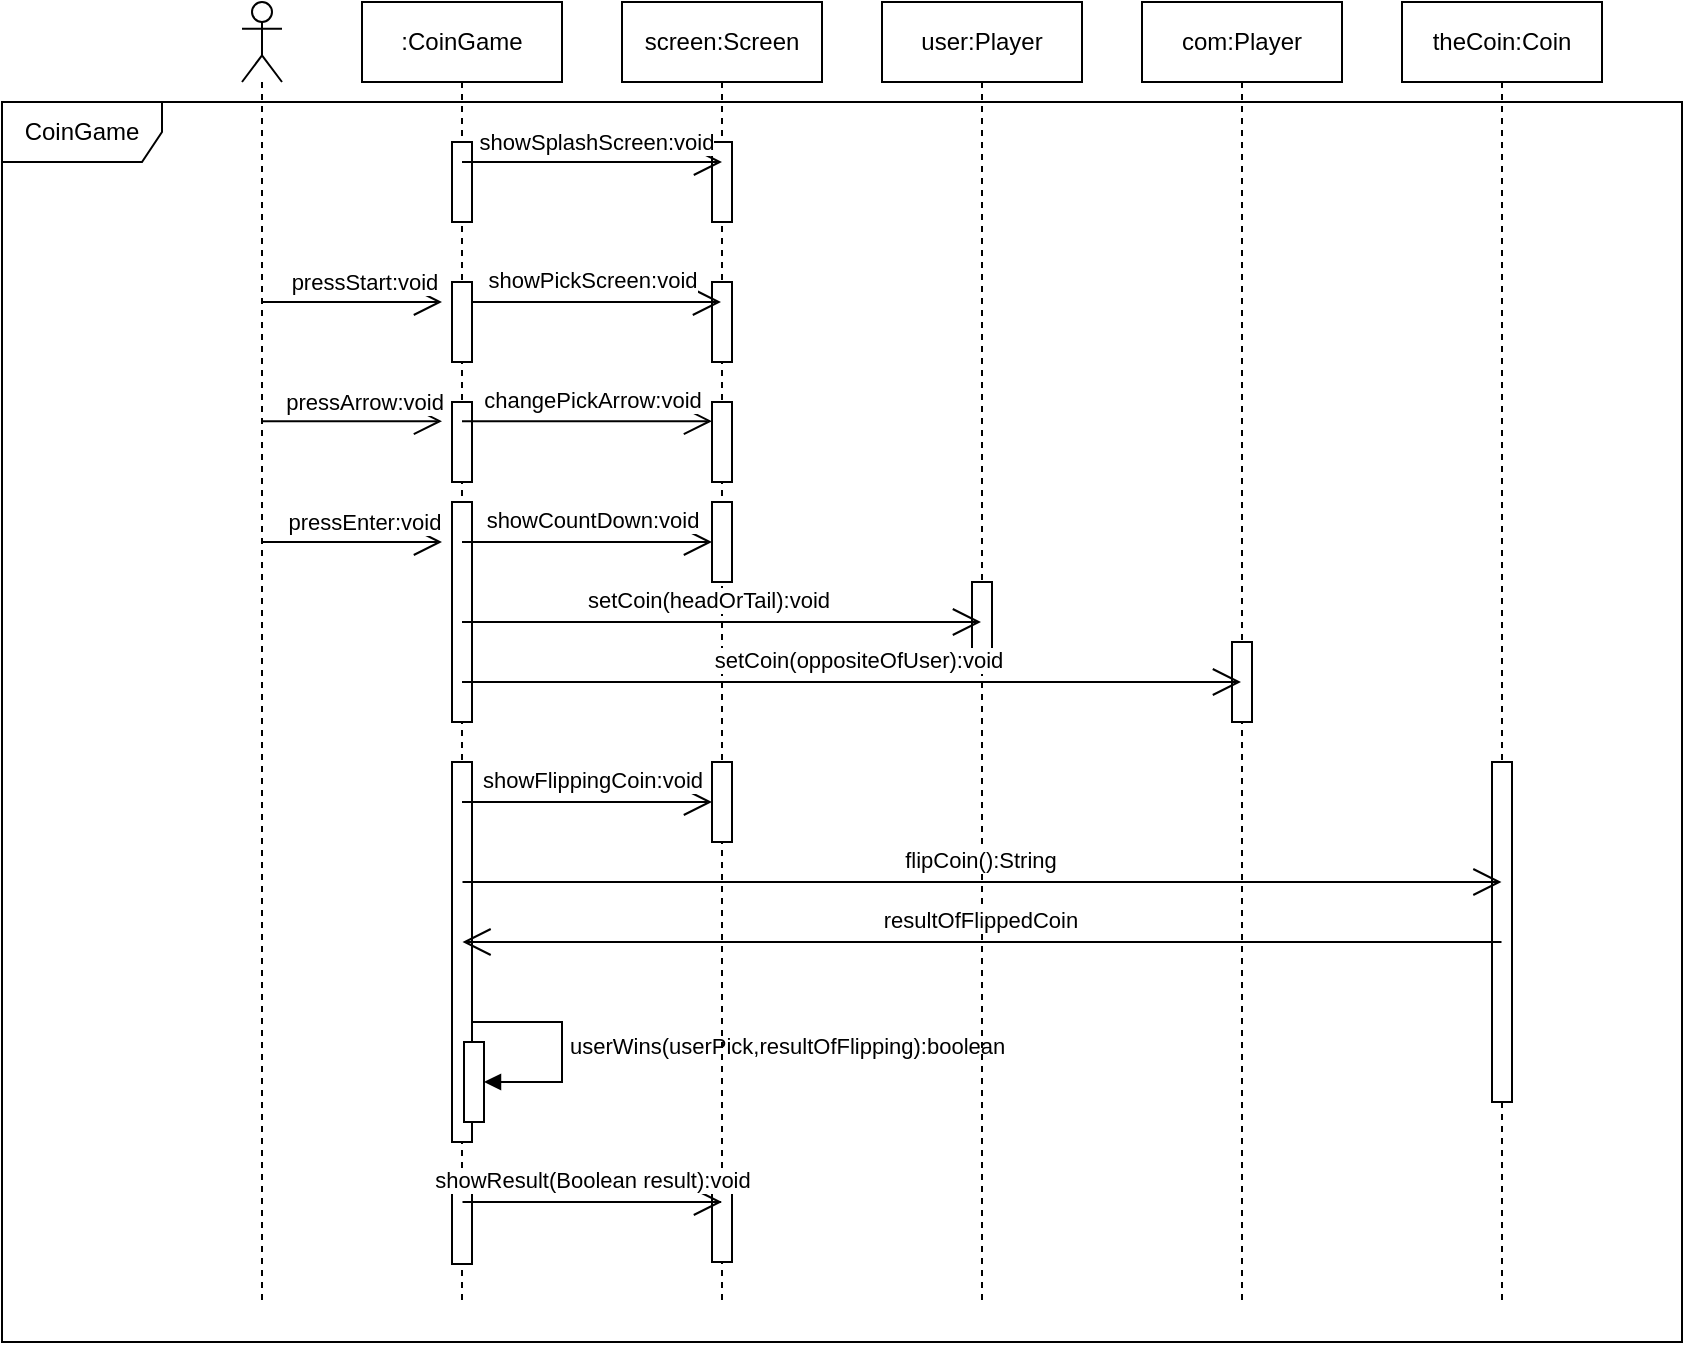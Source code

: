 <mxfile version="21.2.6" type="device">
  <diagram name="Page-1" id="M5K0BXyh6dM63ijvcR3z">
    <mxGraphModel dx="958" dy="483" grid="1" gridSize="10" guides="1" tooltips="1" connect="1" arrows="1" fold="1" page="1" pageScale="1" pageWidth="850" pageHeight="1100" math="0" shadow="0">
      <root>
        <mxCell id="0" />
        <mxCell id="1" parent="0" />
        <mxCell id="KG-Lx-F5AGC2H34Jl8Lw-1" value="CoinGame" style="shape=umlFrame;whiteSpace=wrap;html=1;pointerEvents=0;width=80;height=30;" vertex="1" parent="1">
          <mxGeometry y="80" width="840" height="620" as="geometry" />
        </mxCell>
        <mxCell id="KG-Lx-F5AGC2H34Jl8Lw-6" value=":CoinGame" style="shape=umlLifeline;perimeter=lifelinePerimeter;whiteSpace=wrap;html=1;container=1;dropTarget=0;collapsible=0;recursiveResize=0;outlineConnect=0;portConstraint=eastwest;newEdgeStyle={&quot;edgeStyle&quot;:&quot;elbowEdgeStyle&quot;,&quot;elbow&quot;:&quot;vertical&quot;,&quot;curved&quot;:0,&quot;rounded&quot;:0};" vertex="1" parent="1">
          <mxGeometry x="180" y="30" width="100" height="650" as="geometry" />
        </mxCell>
        <mxCell id="KG-Lx-F5AGC2H34Jl8Lw-17" value="" style="html=1;points=[];perimeter=orthogonalPerimeter;outlineConnect=0;targetShapes=umlLifeline;portConstraint=eastwest;newEdgeStyle={&quot;edgeStyle&quot;:&quot;elbowEdgeStyle&quot;,&quot;elbow&quot;:&quot;vertical&quot;,&quot;curved&quot;:0,&quot;rounded&quot;:0};" vertex="1" parent="KG-Lx-F5AGC2H34Jl8Lw-6">
          <mxGeometry x="45" y="70" width="10" height="40" as="geometry" />
        </mxCell>
        <mxCell id="KG-Lx-F5AGC2H34Jl8Lw-23" value="" style="html=1;points=[];perimeter=orthogonalPerimeter;outlineConnect=0;targetShapes=umlLifeline;portConstraint=eastwest;newEdgeStyle={&quot;edgeStyle&quot;:&quot;elbowEdgeStyle&quot;,&quot;elbow&quot;:&quot;vertical&quot;,&quot;curved&quot;:0,&quot;rounded&quot;:0};" vertex="1" parent="KG-Lx-F5AGC2H34Jl8Lw-6">
          <mxGeometry x="45" y="140" width="10" height="40" as="geometry" />
        </mxCell>
        <mxCell id="KG-Lx-F5AGC2H34Jl8Lw-35" value="" style="html=1;points=[];perimeter=orthogonalPerimeter;outlineConnect=0;targetShapes=umlLifeline;portConstraint=eastwest;newEdgeStyle={&quot;edgeStyle&quot;:&quot;elbowEdgeStyle&quot;,&quot;elbow&quot;:&quot;vertical&quot;,&quot;curved&quot;:0,&quot;rounded&quot;:0};" vertex="1" parent="KG-Lx-F5AGC2H34Jl8Lw-6">
          <mxGeometry x="45" y="200" width="10" height="40" as="geometry" />
        </mxCell>
        <mxCell id="KG-Lx-F5AGC2H34Jl8Lw-45" value="" style="html=1;points=[];perimeter=orthogonalPerimeter;outlineConnect=0;targetShapes=umlLifeline;portConstraint=eastwest;newEdgeStyle={&quot;edgeStyle&quot;:&quot;elbowEdgeStyle&quot;,&quot;elbow&quot;:&quot;vertical&quot;,&quot;curved&quot;:0,&quot;rounded&quot;:0};" vertex="1" parent="KG-Lx-F5AGC2H34Jl8Lw-6">
          <mxGeometry x="45" y="250" width="10" height="110" as="geometry" />
        </mxCell>
        <mxCell id="KG-Lx-F5AGC2H34Jl8Lw-60" value="" style="html=1;points=[];perimeter=orthogonalPerimeter;outlineConnect=0;targetShapes=umlLifeline;portConstraint=eastwest;newEdgeStyle={&quot;edgeStyle&quot;:&quot;elbowEdgeStyle&quot;,&quot;elbow&quot;:&quot;vertical&quot;,&quot;curved&quot;:0,&quot;rounded&quot;:0};" vertex="1" parent="KG-Lx-F5AGC2H34Jl8Lw-6">
          <mxGeometry x="45" y="380" width="10" height="190" as="geometry" />
        </mxCell>
        <mxCell id="KG-Lx-F5AGC2H34Jl8Lw-71" value="" style="html=1;points=[];perimeter=orthogonalPerimeter;outlineConnect=0;targetShapes=umlLifeline;portConstraint=eastwest;newEdgeStyle={&quot;edgeStyle&quot;:&quot;elbowEdgeStyle&quot;,&quot;elbow&quot;:&quot;vertical&quot;,&quot;curved&quot;:0,&quot;rounded&quot;:0};" vertex="1" parent="KG-Lx-F5AGC2H34Jl8Lw-6">
          <mxGeometry x="51" y="520" width="10" height="40" as="geometry" />
        </mxCell>
        <mxCell id="KG-Lx-F5AGC2H34Jl8Lw-72" value="userWins(userPick,resultOfFlipping):boolean" style="html=1;align=left;spacingLeft=2;endArrow=block;rounded=0;edgeStyle=orthogonalEdgeStyle;curved=0;rounded=0;" edge="1" target="KG-Lx-F5AGC2H34Jl8Lw-71" parent="KG-Lx-F5AGC2H34Jl8Lw-6" source="KG-Lx-F5AGC2H34Jl8Lw-60">
          <mxGeometry relative="1" as="geometry">
            <mxPoint x="70" y="480" as="sourcePoint" />
            <Array as="points">
              <mxPoint x="100" y="510" />
              <mxPoint x="100" y="540" />
            </Array>
          </mxGeometry>
        </mxCell>
        <mxCell id="KG-Lx-F5AGC2H34Jl8Lw-73" value="" style="html=1;points=[];perimeter=orthogonalPerimeter;outlineConnect=0;targetShapes=umlLifeline;portConstraint=eastwest;newEdgeStyle={&quot;edgeStyle&quot;:&quot;elbowEdgeStyle&quot;,&quot;elbow&quot;:&quot;vertical&quot;,&quot;curved&quot;:0,&quot;rounded&quot;:0};" vertex="1" parent="KG-Lx-F5AGC2H34Jl8Lw-6">
          <mxGeometry x="45" y="591" width="10" height="40" as="geometry" />
        </mxCell>
        <mxCell id="KG-Lx-F5AGC2H34Jl8Lw-7" value="screen:Screen" style="shape=umlLifeline;perimeter=lifelinePerimeter;whiteSpace=wrap;html=1;container=1;dropTarget=0;collapsible=0;recursiveResize=0;outlineConnect=0;portConstraint=eastwest;newEdgeStyle={&quot;edgeStyle&quot;:&quot;elbowEdgeStyle&quot;,&quot;elbow&quot;:&quot;vertical&quot;,&quot;curved&quot;:0,&quot;rounded&quot;:0};" vertex="1" parent="1">
          <mxGeometry x="310" y="30" width="100" height="650" as="geometry" />
        </mxCell>
        <mxCell id="KG-Lx-F5AGC2H34Jl8Lw-18" value="" style="html=1;points=[];perimeter=orthogonalPerimeter;outlineConnect=0;targetShapes=umlLifeline;portConstraint=eastwest;newEdgeStyle={&quot;edgeStyle&quot;:&quot;elbowEdgeStyle&quot;,&quot;elbow&quot;:&quot;vertical&quot;,&quot;curved&quot;:0,&quot;rounded&quot;:0};" vertex="1" parent="KG-Lx-F5AGC2H34Jl8Lw-7">
          <mxGeometry x="45" y="70" width="10" height="40" as="geometry" />
        </mxCell>
        <mxCell id="KG-Lx-F5AGC2H34Jl8Lw-29" value="" style="html=1;points=[];perimeter=orthogonalPerimeter;outlineConnect=0;targetShapes=umlLifeline;portConstraint=eastwest;newEdgeStyle={&quot;edgeStyle&quot;:&quot;elbowEdgeStyle&quot;,&quot;elbow&quot;:&quot;vertical&quot;,&quot;curved&quot;:0,&quot;rounded&quot;:0};" vertex="1" parent="KG-Lx-F5AGC2H34Jl8Lw-7">
          <mxGeometry x="45" y="140" width="10" height="40" as="geometry" />
        </mxCell>
        <mxCell id="KG-Lx-F5AGC2H34Jl8Lw-34" value="" style="html=1;points=[];perimeter=orthogonalPerimeter;outlineConnect=0;targetShapes=umlLifeline;portConstraint=eastwest;newEdgeStyle={&quot;edgeStyle&quot;:&quot;elbowEdgeStyle&quot;,&quot;elbow&quot;:&quot;vertical&quot;,&quot;curved&quot;:0,&quot;rounded&quot;:0};" vertex="1" parent="KG-Lx-F5AGC2H34Jl8Lw-7">
          <mxGeometry x="45" y="200" width="10" height="40" as="geometry" />
        </mxCell>
        <mxCell id="KG-Lx-F5AGC2H34Jl8Lw-68" value="" style="html=1;points=[];perimeter=orthogonalPerimeter;outlineConnect=0;targetShapes=umlLifeline;portConstraint=eastwest;newEdgeStyle={&quot;edgeStyle&quot;:&quot;elbowEdgeStyle&quot;,&quot;elbow&quot;:&quot;vertical&quot;,&quot;curved&quot;:0,&quot;rounded&quot;:0};" vertex="1" parent="KG-Lx-F5AGC2H34Jl8Lw-7">
          <mxGeometry x="45" y="380" width="10" height="40" as="geometry" />
        </mxCell>
        <mxCell id="KG-Lx-F5AGC2H34Jl8Lw-77" value="" style="html=1;points=[];perimeter=orthogonalPerimeter;outlineConnect=0;targetShapes=umlLifeline;portConstraint=eastwest;newEdgeStyle={&quot;edgeStyle&quot;:&quot;elbowEdgeStyle&quot;,&quot;elbow&quot;:&quot;vertical&quot;,&quot;curved&quot;:0,&quot;rounded&quot;:0};" vertex="1" parent="KG-Lx-F5AGC2H34Jl8Lw-7">
          <mxGeometry x="45" y="590" width="10" height="40" as="geometry" />
        </mxCell>
        <mxCell id="KG-Lx-F5AGC2H34Jl8Lw-8" value="user:Player" style="shape=umlLifeline;perimeter=lifelinePerimeter;whiteSpace=wrap;html=1;container=1;dropTarget=0;collapsible=0;recursiveResize=0;outlineConnect=0;portConstraint=eastwest;newEdgeStyle={&quot;edgeStyle&quot;:&quot;elbowEdgeStyle&quot;,&quot;elbow&quot;:&quot;vertical&quot;,&quot;curved&quot;:0,&quot;rounded&quot;:0};" vertex="1" parent="1">
          <mxGeometry x="440" y="30" width="100" height="650" as="geometry" />
        </mxCell>
        <mxCell id="KG-Lx-F5AGC2H34Jl8Lw-54" value="" style="html=1;points=[];perimeter=orthogonalPerimeter;outlineConnect=0;targetShapes=umlLifeline;portConstraint=eastwest;newEdgeStyle={&quot;edgeStyle&quot;:&quot;elbowEdgeStyle&quot;,&quot;elbow&quot;:&quot;vertical&quot;,&quot;curved&quot;:0,&quot;rounded&quot;:0};" vertex="1" parent="KG-Lx-F5AGC2H34Jl8Lw-8">
          <mxGeometry x="45" y="290" width="10" height="40" as="geometry" />
        </mxCell>
        <mxCell id="KG-Lx-F5AGC2H34Jl8Lw-9" value="com:Player" style="shape=umlLifeline;perimeter=lifelinePerimeter;whiteSpace=wrap;html=1;container=1;dropTarget=0;collapsible=0;recursiveResize=0;outlineConnect=0;portConstraint=eastwest;newEdgeStyle={&quot;edgeStyle&quot;:&quot;elbowEdgeStyle&quot;,&quot;elbow&quot;:&quot;vertical&quot;,&quot;curved&quot;:0,&quot;rounded&quot;:0};" vertex="1" parent="1">
          <mxGeometry x="570" y="30" width="100" height="650" as="geometry" />
        </mxCell>
        <mxCell id="KG-Lx-F5AGC2H34Jl8Lw-56" value="" style="html=1;points=[];perimeter=orthogonalPerimeter;outlineConnect=0;targetShapes=umlLifeline;portConstraint=eastwest;newEdgeStyle={&quot;edgeStyle&quot;:&quot;elbowEdgeStyle&quot;,&quot;elbow&quot;:&quot;vertical&quot;,&quot;curved&quot;:0,&quot;rounded&quot;:0};" vertex="1" parent="KG-Lx-F5AGC2H34Jl8Lw-9">
          <mxGeometry x="45" y="320" width="10" height="40" as="geometry" />
        </mxCell>
        <mxCell id="KG-Lx-F5AGC2H34Jl8Lw-10" value="theCoin:Coin" style="shape=umlLifeline;perimeter=lifelinePerimeter;whiteSpace=wrap;html=1;container=1;dropTarget=0;collapsible=0;recursiveResize=0;outlineConnect=0;portConstraint=eastwest;newEdgeStyle={&quot;edgeStyle&quot;:&quot;elbowEdgeStyle&quot;,&quot;elbow&quot;:&quot;vertical&quot;,&quot;curved&quot;:0,&quot;rounded&quot;:0};" vertex="1" parent="1">
          <mxGeometry x="700" y="30" width="100" height="650" as="geometry" />
        </mxCell>
        <mxCell id="KG-Lx-F5AGC2H34Jl8Lw-63" value="" style="html=1;points=[];perimeter=orthogonalPerimeter;outlineConnect=0;targetShapes=umlLifeline;portConstraint=eastwest;newEdgeStyle={&quot;edgeStyle&quot;:&quot;elbowEdgeStyle&quot;,&quot;elbow&quot;:&quot;vertical&quot;,&quot;curved&quot;:0,&quot;rounded&quot;:0};" vertex="1" parent="KG-Lx-F5AGC2H34Jl8Lw-10">
          <mxGeometry x="45" y="380" width="10" height="170" as="geometry" />
        </mxCell>
        <mxCell id="KG-Lx-F5AGC2H34Jl8Lw-21" value="" style="endArrow=open;endFill=1;endSize=12;html=1;rounded=0;" edge="1" parent="1" source="KG-Lx-F5AGC2H34Jl8Lw-6">
          <mxGeometry width="160" relative="1" as="geometry">
            <mxPoint x="260" y="110" as="sourcePoint" />
            <mxPoint x="360" y="110" as="targetPoint" />
          </mxGeometry>
        </mxCell>
        <mxCell id="KG-Lx-F5AGC2H34Jl8Lw-22" value="showSplashScreen:void" style="edgeLabel;html=1;align=center;verticalAlign=middle;resizable=0;points=[];" vertex="1" connectable="0" parent="KG-Lx-F5AGC2H34Jl8Lw-21">
          <mxGeometry x="0.317" relative="1" as="geometry">
            <mxPoint x="-19" y="-10" as="offset" />
          </mxGeometry>
        </mxCell>
        <mxCell id="KG-Lx-F5AGC2H34Jl8Lw-24" value="" style="shape=umlLifeline;perimeter=lifelinePerimeter;whiteSpace=wrap;html=1;container=1;dropTarget=0;collapsible=0;recursiveResize=0;outlineConnect=0;portConstraint=eastwest;newEdgeStyle={&quot;edgeStyle&quot;:&quot;elbowEdgeStyle&quot;,&quot;elbow&quot;:&quot;vertical&quot;,&quot;curved&quot;:0,&quot;rounded&quot;:0};participant=umlActor;" vertex="1" parent="1">
          <mxGeometry x="120" y="30" width="20" height="650" as="geometry" />
        </mxCell>
        <mxCell id="KG-Lx-F5AGC2H34Jl8Lw-26" value="" style="endArrow=open;endFill=1;endSize=12;html=1;rounded=0;" edge="1" parent="1">
          <mxGeometry width="160" relative="1" as="geometry">
            <mxPoint x="130" y="180" as="sourcePoint" />
            <mxPoint x="220" y="180" as="targetPoint" />
          </mxGeometry>
        </mxCell>
        <mxCell id="KG-Lx-F5AGC2H34Jl8Lw-27" value="pressStart:void" style="edgeLabel;html=1;align=center;verticalAlign=middle;resizable=0;points=[];" vertex="1" connectable="0" parent="KG-Lx-F5AGC2H34Jl8Lw-26">
          <mxGeometry x="0.526" y="3" relative="1" as="geometry">
            <mxPoint x="-18" y="-7" as="offset" />
          </mxGeometry>
        </mxCell>
        <mxCell id="KG-Lx-F5AGC2H34Jl8Lw-32" value="" style="endArrow=open;endFill=1;endSize=12;html=1;rounded=0;" edge="1" parent="1" source="KG-Lx-F5AGC2H34Jl8Lw-23" target="KG-Lx-F5AGC2H34Jl8Lw-7">
          <mxGeometry width="160" relative="1" as="geometry">
            <mxPoint x="240" y="180" as="sourcePoint" />
            <mxPoint x="340" y="180" as="targetPoint" />
            <Array as="points">
              <mxPoint x="290" y="180" />
            </Array>
          </mxGeometry>
        </mxCell>
        <mxCell id="KG-Lx-F5AGC2H34Jl8Lw-33" value="showPickScreen:void" style="edgeLabel;html=1;align=center;verticalAlign=middle;resizable=0;points=[];" vertex="1" connectable="0" parent="1">
          <mxGeometry x="306.5" y="130" as="geometry">
            <mxPoint x="-12" y="39" as="offset" />
          </mxGeometry>
        </mxCell>
        <mxCell id="KG-Lx-F5AGC2H34Jl8Lw-36" value="" style="endArrow=open;endFill=1;endSize=12;html=1;rounded=0;" edge="1" parent="1">
          <mxGeometry width="160" relative="1" as="geometry">
            <mxPoint x="230" y="239.58" as="sourcePoint" />
            <mxPoint x="355" y="239.58" as="targetPoint" />
            <Array as="points">
              <mxPoint x="285" y="239.58" />
            </Array>
          </mxGeometry>
        </mxCell>
        <mxCell id="KG-Lx-F5AGC2H34Jl8Lw-37" value="changePickArrow:void" style="edgeLabel;html=1;align=center;verticalAlign=middle;resizable=0;points=[];" vertex="1" connectable="0" parent="1">
          <mxGeometry x="306.5" y="190" as="geometry">
            <mxPoint x="-12" y="39" as="offset" />
          </mxGeometry>
        </mxCell>
        <mxCell id="KG-Lx-F5AGC2H34Jl8Lw-41" value="" style="endArrow=open;endFill=1;endSize=12;html=1;rounded=0;" edge="1" parent="1">
          <mxGeometry width="160" relative="1" as="geometry">
            <mxPoint x="130" y="239.58" as="sourcePoint" />
            <mxPoint x="220" y="239.58" as="targetPoint" />
          </mxGeometry>
        </mxCell>
        <mxCell id="KG-Lx-F5AGC2H34Jl8Lw-42" value="pressArrow:void" style="edgeLabel;html=1;align=center;verticalAlign=middle;resizable=0;points=[];" vertex="1" connectable="0" parent="KG-Lx-F5AGC2H34Jl8Lw-41">
          <mxGeometry x="0.526" y="3" relative="1" as="geometry">
            <mxPoint x="-18" y="-7" as="offset" />
          </mxGeometry>
        </mxCell>
        <mxCell id="KG-Lx-F5AGC2H34Jl8Lw-43" value="" style="endArrow=open;endFill=1;endSize=12;html=1;rounded=0;" edge="1" parent="1">
          <mxGeometry width="160" relative="1" as="geometry">
            <mxPoint x="130" y="300" as="sourcePoint" />
            <mxPoint x="220" y="300" as="targetPoint" />
          </mxGeometry>
        </mxCell>
        <mxCell id="KG-Lx-F5AGC2H34Jl8Lw-44" value="pressEnter:void" style="edgeLabel;html=1;align=center;verticalAlign=middle;resizable=0;points=[];" vertex="1" connectable="0" parent="KG-Lx-F5AGC2H34Jl8Lw-43">
          <mxGeometry x="0.526" y="3" relative="1" as="geometry">
            <mxPoint x="-18" y="-7" as="offset" />
          </mxGeometry>
        </mxCell>
        <mxCell id="KG-Lx-F5AGC2H34Jl8Lw-46" value="" style="endArrow=open;endFill=1;endSize=12;html=1;rounded=0;" edge="1" parent="1" target="KG-Lx-F5AGC2H34Jl8Lw-47">
          <mxGeometry width="160" relative="1" as="geometry">
            <mxPoint x="340" y="300" as="sourcePoint" />
            <mxPoint x="365" y="300" as="targetPoint" />
            <Array as="points">
              <mxPoint x="230" y="300" />
            </Array>
          </mxGeometry>
        </mxCell>
        <mxCell id="KG-Lx-F5AGC2H34Jl8Lw-47" value="" style="html=1;points=[];perimeter=orthogonalPerimeter;outlineConnect=0;targetShapes=umlLifeline;portConstraint=eastwest;newEdgeStyle={&quot;edgeStyle&quot;:&quot;elbowEdgeStyle&quot;,&quot;elbow&quot;:&quot;vertical&quot;,&quot;curved&quot;:0,&quot;rounded&quot;:0};" vertex="1" parent="1">
          <mxGeometry x="355" y="280" width="10" height="40" as="geometry" />
        </mxCell>
        <mxCell id="KG-Lx-F5AGC2H34Jl8Lw-50" value="showCountDown:void" style="edgeLabel;html=1;align=center;verticalAlign=middle;resizable=0;points=[];" vertex="1" connectable="0" parent="1">
          <mxGeometry x="306.5" y="250" as="geometry">
            <mxPoint x="-12" y="39" as="offset" />
          </mxGeometry>
        </mxCell>
        <mxCell id="KG-Lx-F5AGC2H34Jl8Lw-53" value="" style="endArrow=open;endFill=1;endSize=12;html=1;rounded=0;" edge="1" parent="1" target="KG-Lx-F5AGC2H34Jl8Lw-8">
          <mxGeometry width="160" relative="1" as="geometry">
            <mxPoint x="340" y="340" as="sourcePoint" />
            <mxPoint x="355" y="340" as="targetPoint" />
            <Array as="points">
              <mxPoint x="230" y="340" />
            </Array>
          </mxGeometry>
        </mxCell>
        <mxCell id="KG-Lx-F5AGC2H34Jl8Lw-55" value="setCoin(headOrTail):void" style="edgeLabel;html=1;align=center;verticalAlign=middle;resizable=0;points=[];" vertex="1" connectable="0" parent="1">
          <mxGeometry x="365" y="290" as="geometry">
            <mxPoint x="-12" y="39" as="offset" />
          </mxGeometry>
        </mxCell>
        <mxCell id="KG-Lx-F5AGC2H34Jl8Lw-57" value="" style="endArrow=open;endFill=1;endSize=12;html=1;rounded=0;" edge="1" parent="1" target="KG-Lx-F5AGC2H34Jl8Lw-9">
          <mxGeometry width="160" relative="1" as="geometry">
            <mxPoint x="345" y="370" as="sourcePoint" />
            <mxPoint x="495" y="370" as="targetPoint" />
            <Array as="points">
              <mxPoint x="230" y="370" />
            </Array>
          </mxGeometry>
        </mxCell>
        <mxCell id="KG-Lx-F5AGC2H34Jl8Lw-58" value="setCoin(oppositeOfUser):void" style="edgeLabel;html=1;align=center;verticalAlign=middle;resizable=0;points=[];" vertex="1" connectable="0" parent="1">
          <mxGeometry x="440" y="320" as="geometry">
            <mxPoint x="-12" y="39" as="offset" />
          </mxGeometry>
        </mxCell>
        <mxCell id="KG-Lx-F5AGC2H34Jl8Lw-62" value="" style="endArrow=open;endFill=1;endSize=12;html=1;rounded=0;" edge="1" parent="1">
          <mxGeometry width="160" relative="1" as="geometry">
            <mxPoint x="340.25" y="470" as="sourcePoint" />
            <mxPoint x="749.75" y="470" as="targetPoint" />
            <Array as="points">
              <mxPoint x="230.25" y="470" />
            </Array>
          </mxGeometry>
        </mxCell>
        <mxCell id="KG-Lx-F5AGC2H34Jl8Lw-64" value="flipCoin():String" style="edgeLabel;html=1;align=center;verticalAlign=middle;resizable=0;points=[];" vertex="1" connectable="0" parent="1">
          <mxGeometry x="500.25" y="420" as="geometry">
            <mxPoint x="-12" y="39" as="offset" />
          </mxGeometry>
        </mxCell>
        <mxCell id="KG-Lx-F5AGC2H34Jl8Lw-65" value="" style="endArrow=open;endFill=1;endSize=12;html=1;rounded=0;" edge="1" parent="1">
          <mxGeometry width="160" relative="1" as="geometry">
            <mxPoint x="749.75" y="500" as="sourcePoint" />
            <mxPoint x="230.25" y="500" as="targetPoint" />
            <Array as="points">
              <mxPoint x="700.25" y="500" />
            </Array>
          </mxGeometry>
        </mxCell>
        <mxCell id="KG-Lx-F5AGC2H34Jl8Lw-66" value="resultOfFlippedCoin" style="edgeLabel;html=1;align=center;verticalAlign=middle;resizable=0;points=[];" vertex="1" connectable="0" parent="1">
          <mxGeometry x="500.25" y="450" as="geometry">
            <mxPoint x="-12" y="39" as="offset" />
          </mxGeometry>
        </mxCell>
        <mxCell id="KG-Lx-F5AGC2H34Jl8Lw-69" value="" style="endArrow=open;endFill=1;endSize=12;html=1;rounded=0;" edge="1" parent="1">
          <mxGeometry width="160" relative="1" as="geometry">
            <mxPoint x="340" y="430" as="sourcePoint" />
            <mxPoint x="355" y="430" as="targetPoint" />
            <Array as="points">
              <mxPoint x="230" y="430" />
            </Array>
          </mxGeometry>
        </mxCell>
        <mxCell id="KG-Lx-F5AGC2H34Jl8Lw-70" value="showFlippingCoin:void" style="edgeLabel;html=1;align=center;verticalAlign=middle;resizable=0;points=[];" vertex="1" connectable="0" parent="1">
          <mxGeometry x="306.5" y="380" as="geometry">
            <mxPoint x="-12" y="39" as="offset" />
          </mxGeometry>
        </mxCell>
        <mxCell id="KG-Lx-F5AGC2H34Jl8Lw-74" value="" style="endArrow=open;endFill=1;endSize=12;html=1;rounded=0;" edge="1" parent="1" source="KG-Lx-F5AGC2H34Jl8Lw-7">
          <mxGeometry width="160" relative="1" as="geometry">
            <mxPoint x="340.25" y="630" as="sourcePoint" />
            <mxPoint x="360" y="630" as="targetPoint" />
            <Array as="points">
              <mxPoint x="230.25" y="630" />
            </Array>
          </mxGeometry>
        </mxCell>
        <mxCell id="KG-Lx-F5AGC2H34Jl8Lw-76" value="showResult(Boolean result):void" style="edgeLabel;html=1;align=center;verticalAlign=middle;resizable=0;points=[];" vertex="1" connectable="0" parent="1">
          <mxGeometry x="306.5" y="580" as="geometry">
            <mxPoint x="-12" y="39" as="offset" />
          </mxGeometry>
        </mxCell>
      </root>
    </mxGraphModel>
  </diagram>
</mxfile>
